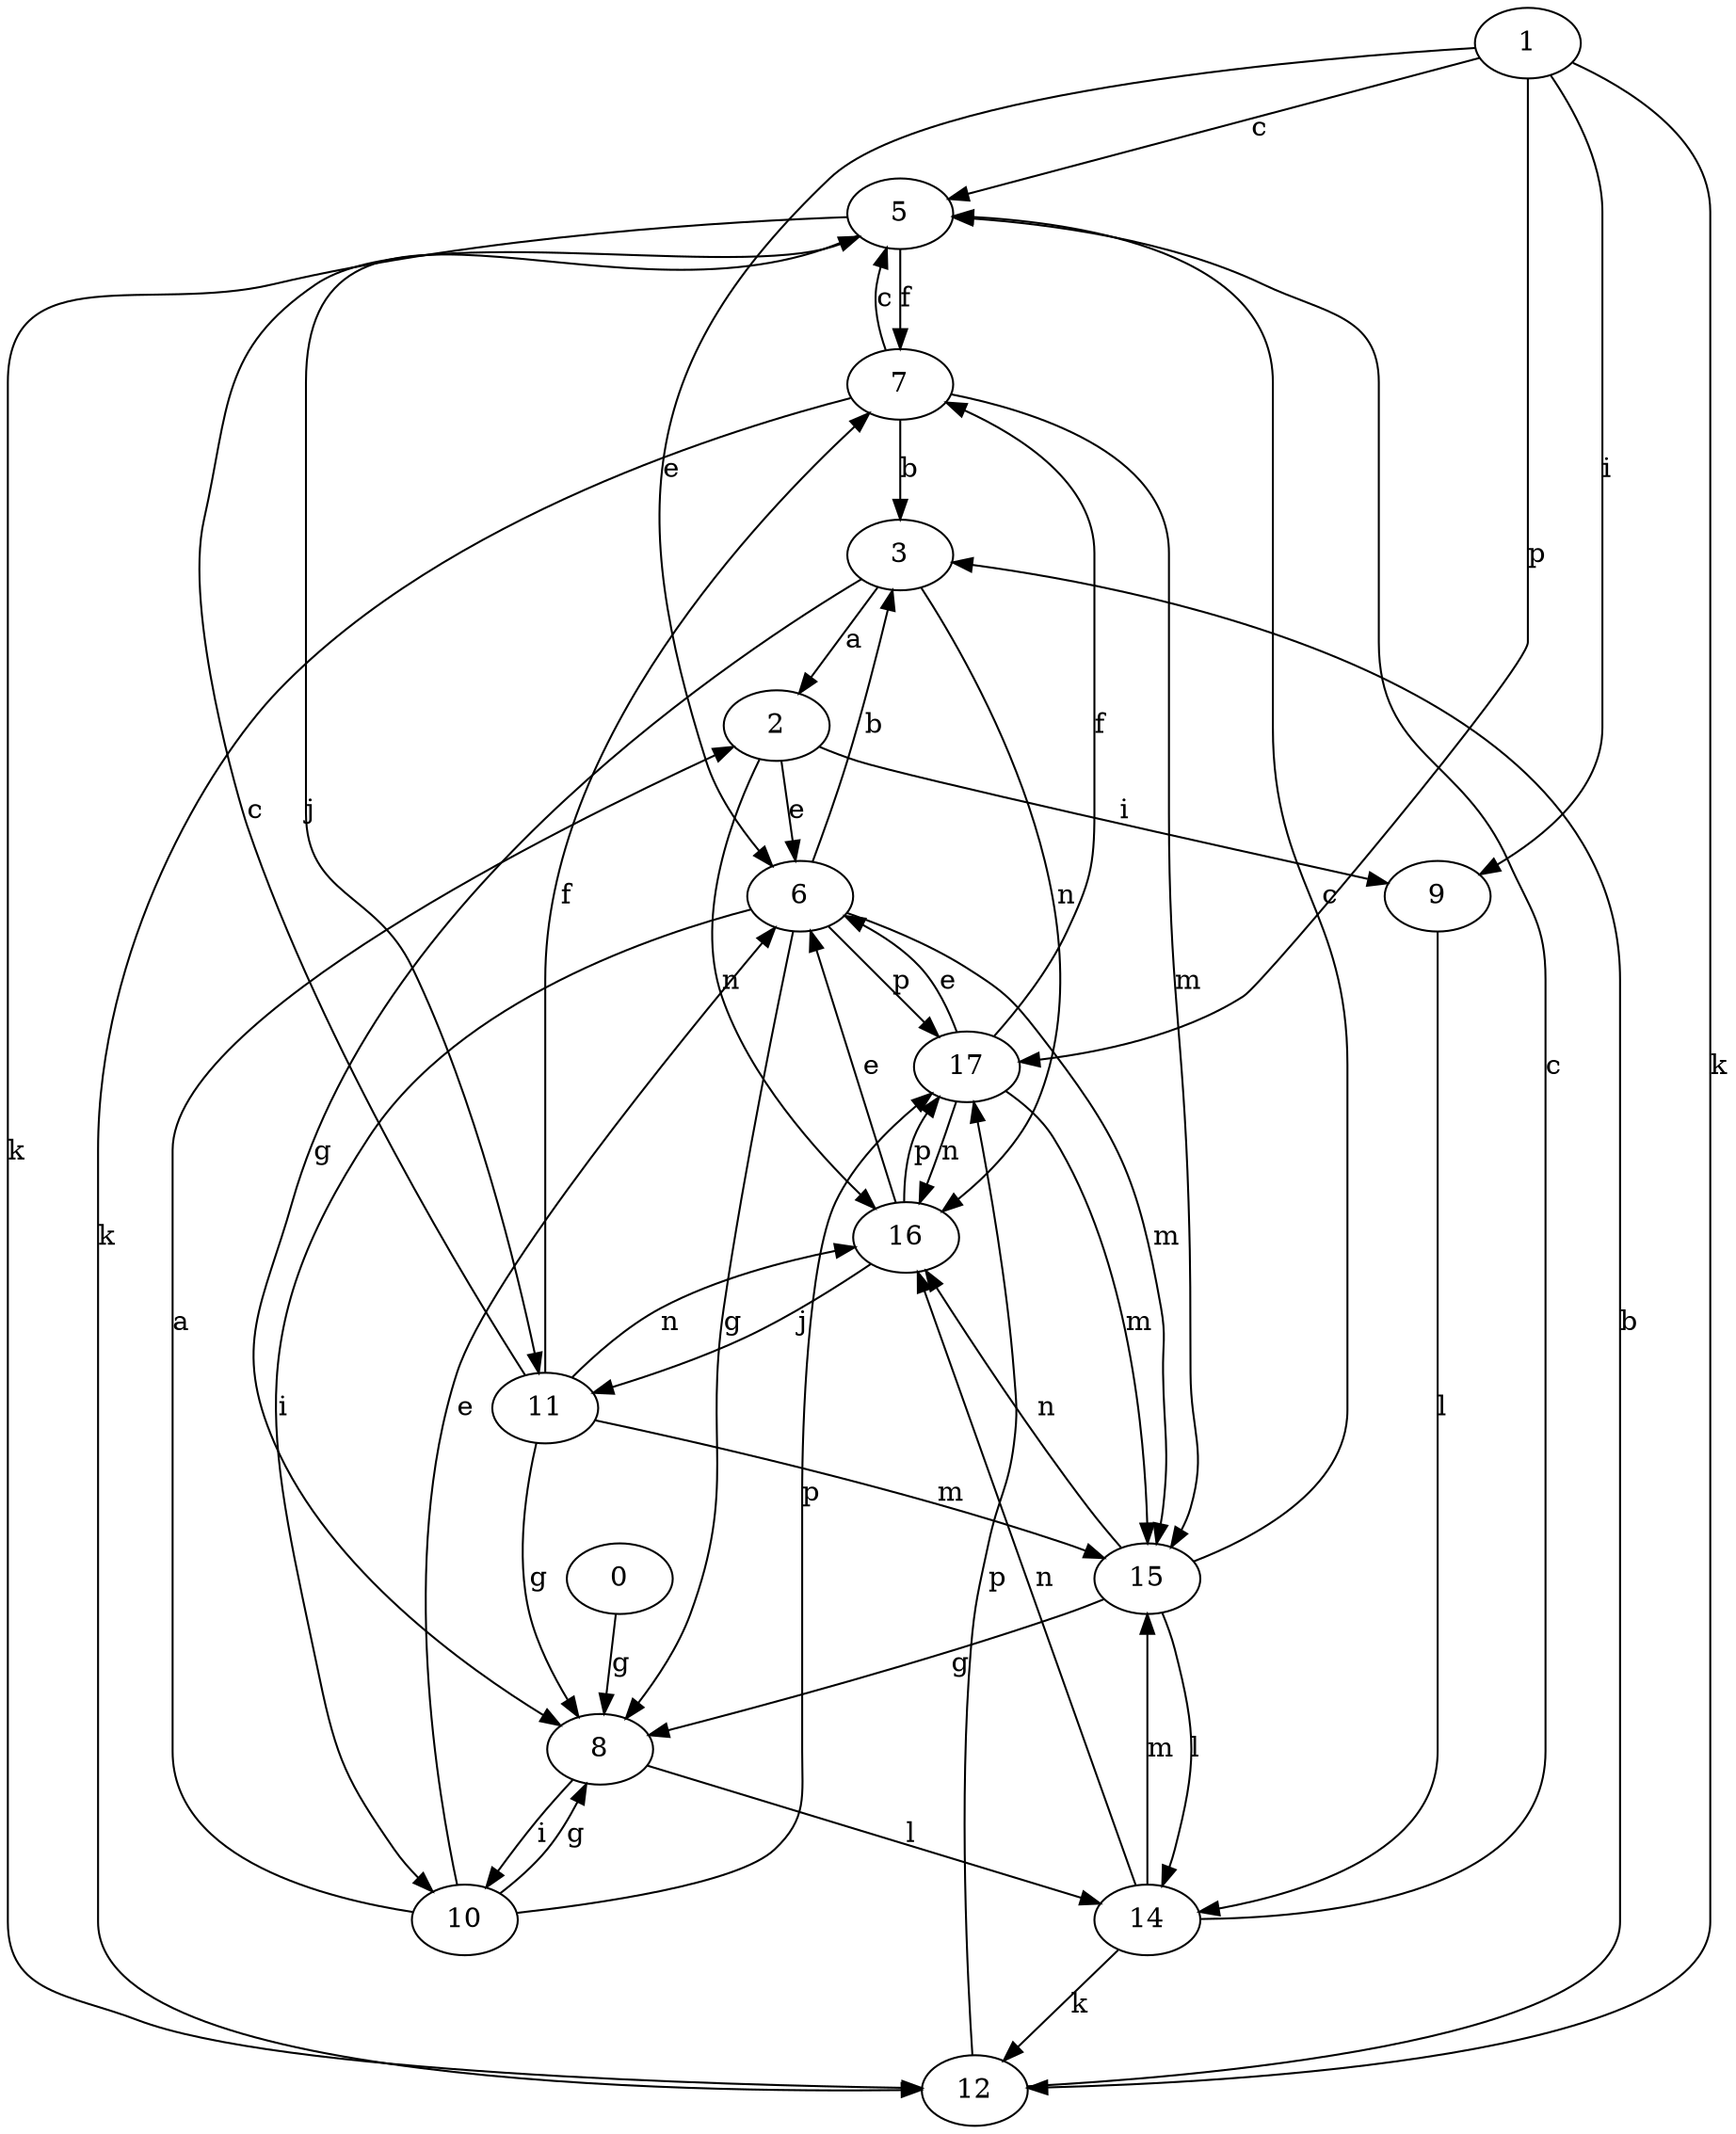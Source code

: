 strict digraph  {
1;
2;
3;
5;
6;
7;
8;
9;
10;
11;
12;
0;
14;
15;
16;
17;
1 -> 5  [label=c];
1 -> 6  [label=e];
1 -> 9  [label=i];
1 -> 12  [label=k];
1 -> 17  [label=p];
2 -> 6  [label=e];
2 -> 9  [label=i];
2 -> 16  [label=n];
3 -> 2  [label=a];
3 -> 8  [label=g];
3 -> 16  [label=n];
5 -> 7  [label=f];
5 -> 11  [label=j];
5 -> 12  [label=k];
6 -> 3  [label=b];
6 -> 8  [label=g];
6 -> 10  [label=i];
6 -> 15  [label=m];
6 -> 17  [label=p];
7 -> 3  [label=b];
7 -> 5  [label=c];
7 -> 12  [label=k];
7 -> 15  [label=m];
8 -> 10  [label=i];
8 -> 14  [label=l];
9 -> 14  [label=l];
10 -> 2  [label=a];
10 -> 6  [label=e];
10 -> 8  [label=g];
10 -> 17  [label=p];
11 -> 5  [label=c];
11 -> 7  [label=f];
11 -> 8  [label=g];
11 -> 15  [label=m];
11 -> 16  [label=n];
12 -> 3  [label=b];
12 -> 17  [label=p];
0 -> 8  [label=g];
14 -> 5  [label=c];
14 -> 12  [label=k];
14 -> 15  [label=m];
14 -> 16  [label=n];
15 -> 5  [label=c];
15 -> 8  [label=g];
15 -> 14  [label=l];
15 -> 16  [label=n];
16 -> 6  [label=e];
16 -> 11  [label=j];
16 -> 17  [label=p];
17 -> 6  [label=e];
17 -> 7  [label=f];
17 -> 15  [label=m];
17 -> 16  [label=n];
}
